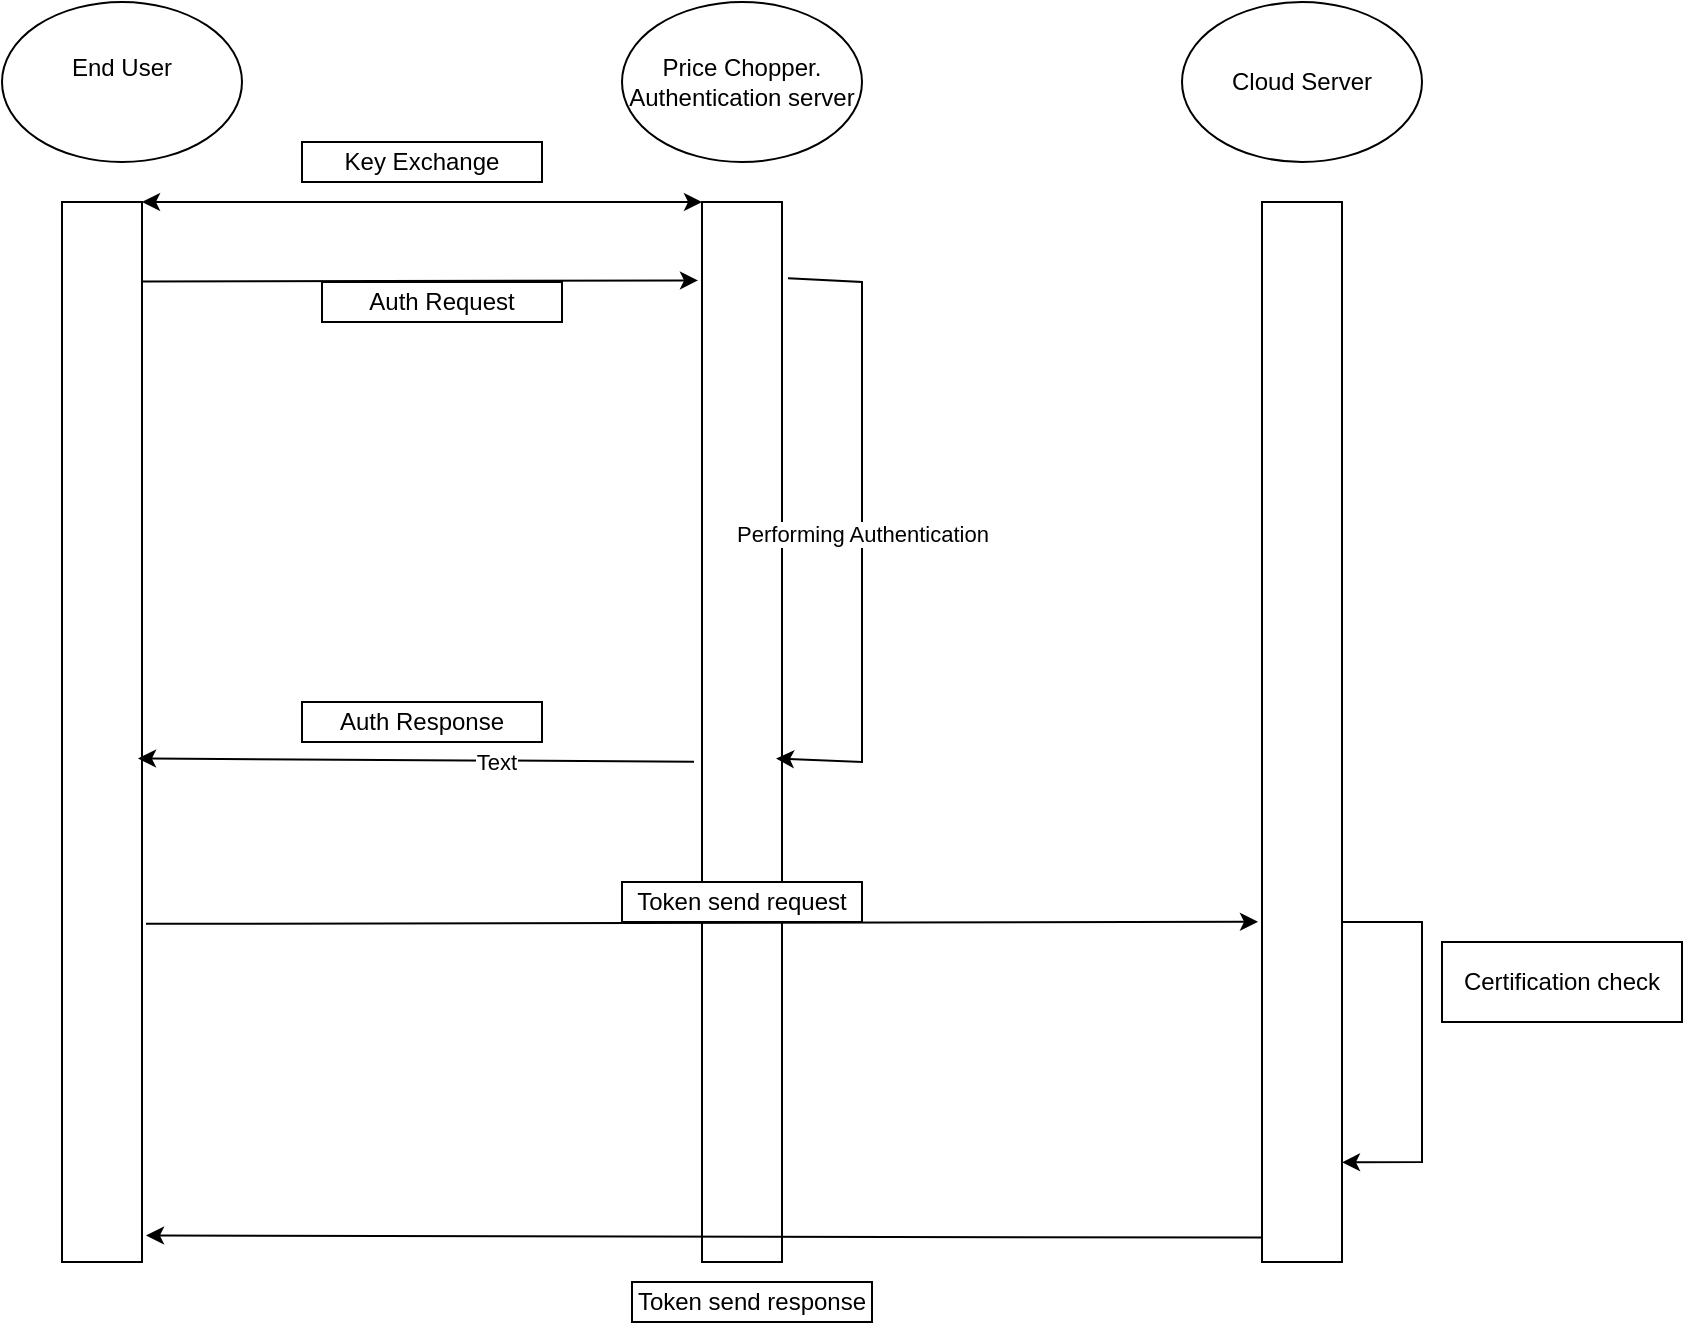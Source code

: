 <mxfile version="26.1.0">
  <diagram name="Page-1" id="tLHwrkM-wzCIRf1tk1B5">
    <mxGraphModel dx="1416" dy="773" grid="1" gridSize="10" guides="1" tooltips="1" connect="1" arrows="1" fold="1" page="1" pageScale="1" pageWidth="850" pageHeight="1100" math="0" shadow="0">
      <root>
        <mxCell id="0" />
        <mxCell id="1" parent="0" />
        <mxCell id="XSRPKOpI-HlXhGbNsBGN-1" value="" style="rounded=0;whiteSpace=wrap;html=1;" parent="1" vertex="1">
          <mxGeometry x="80" y="200" width="40" height="530" as="geometry" />
        </mxCell>
        <mxCell id="XSRPKOpI-HlXhGbNsBGN-2" value="&lt;div&gt;Price Chopper.&lt;/div&gt;&lt;div&gt;Authentication server&lt;/div&gt;" style="ellipse;whiteSpace=wrap;html=1;" parent="1" vertex="1">
          <mxGeometry x="360" y="100" width="120" height="80" as="geometry" />
        </mxCell>
        <mxCell id="XSRPKOpI-HlXhGbNsBGN-3" value="" style="rounded=0;whiteSpace=wrap;html=1;" parent="1" vertex="1">
          <mxGeometry x="400" y="200" width="40" height="530" as="geometry" />
        </mxCell>
        <mxCell id="XSRPKOpI-HlXhGbNsBGN-4" value="&lt;div&gt;End User&lt;/div&gt;&lt;div&gt;&lt;br&gt;&lt;/div&gt;" style="ellipse;whiteSpace=wrap;html=1;" parent="1" vertex="1">
          <mxGeometry x="50" y="100" width="120" height="80" as="geometry" />
        </mxCell>
        <mxCell id="XSRPKOpI-HlXhGbNsBGN-5" value="Cloud Server" style="ellipse;whiteSpace=wrap;html=1;" parent="1" vertex="1">
          <mxGeometry x="640" y="100" width="120" height="80" as="geometry" />
        </mxCell>
        <mxCell id="XSRPKOpI-HlXhGbNsBGN-6" value="" style="rounded=0;whiteSpace=wrap;html=1;" parent="1" vertex="1">
          <mxGeometry x="680" y="200" width="40" height="530" as="geometry" />
        </mxCell>
        <mxCell id="XSRPKOpI-HlXhGbNsBGN-7" value="" style="endArrow=classic;html=1;rounded=0;exitX=1;exitY=0.075;exitDx=0;exitDy=0;exitPerimeter=0;entryX=-0.05;entryY=0.074;entryDx=0;entryDy=0;entryPerimeter=0;" parent="1" source="XSRPKOpI-HlXhGbNsBGN-1" target="XSRPKOpI-HlXhGbNsBGN-3" edge="1">
          <mxGeometry width="50" height="50" relative="1" as="geometry">
            <mxPoint x="400" y="430" as="sourcePoint" />
            <mxPoint x="450" y="380" as="targetPoint" />
          </mxGeometry>
        </mxCell>
        <mxCell id="XSRPKOpI-HlXhGbNsBGN-8" value="Auth Request" style="rounded=0;whiteSpace=wrap;html=1;" parent="1" vertex="1">
          <mxGeometry x="210" y="240" width="120" height="20" as="geometry" />
        </mxCell>
        <mxCell id="XSRPKOpI-HlXhGbNsBGN-15" value="" style="endArrow=classic;html=1;rounded=0;exitX=1.075;exitY=0.072;exitDx=0;exitDy=0;exitPerimeter=0;entryX=0.925;entryY=0.525;entryDx=0;entryDy=0;entryPerimeter=0;" parent="1" source="XSRPKOpI-HlXhGbNsBGN-3" target="XSRPKOpI-HlXhGbNsBGN-3" edge="1">
          <mxGeometry width="50" height="50" relative="1" as="geometry">
            <mxPoint x="400" y="430" as="sourcePoint" />
            <mxPoint x="480" y="490" as="targetPoint" />
            <Array as="points">
              <mxPoint x="480" y="240" />
              <mxPoint x="480" y="480" />
            </Array>
          </mxGeometry>
        </mxCell>
        <mxCell id="XSRPKOpI-HlXhGbNsBGN-17" value="Performing Authentication" style="edgeLabel;html=1;align=center;verticalAlign=middle;resizable=0;points=[];" parent="XSRPKOpI-HlXhGbNsBGN-15" vertex="1" connectable="0">
          <mxGeometry x="0.018" relative="1" as="geometry">
            <mxPoint as="offset" />
          </mxGeometry>
        </mxCell>
        <mxCell id="XSRPKOpI-HlXhGbNsBGN-18" value="" style="endArrow=classic;html=1;rounded=0;entryX=0.95;entryY=0.525;entryDx=0;entryDy=0;entryPerimeter=0;exitX=-0.1;exitY=0.528;exitDx=0;exitDy=0;exitPerimeter=0;" parent="1" source="XSRPKOpI-HlXhGbNsBGN-3" target="XSRPKOpI-HlXhGbNsBGN-1" edge="1">
          <mxGeometry width="50" height="50" relative="1" as="geometry">
            <mxPoint x="180" y="510" as="sourcePoint" />
            <mxPoint x="230" y="460" as="targetPoint" />
          </mxGeometry>
        </mxCell>
        <mxCell id="XSRPKOpI-HlXhGbNsBGN-19" value="Text" style="edgeLabel;html=1;align=center;verticalAlign=middle;resizable=0;points=[];" parent="XSRPKOpI-HlXhGbNsBGN-18" vertex="1" connectable="0">
          <mxGeometry x="-0.288" relative="1" as="geometry">
            <mxPoint as="offset" />
          </mxGeometry>
        </mxCell>
        <mxCell id="XSRPKOpI-HlXhGbNsBGN-20" value="&lt;div&gt;Auth Response&lt;/div&gt;" style="rounded=0;whiteSpace=wrap;html=1;" parent="1" vertex="1">
          <mxGeometry x="200" y="450" width="120" height="20" as="geometry" />
        </mxCell>
        <mxCell id="XSRPKOpI-HlXhGbNsBGN-21" value="" style="endArrow=classic;html=1;rounded=0;exitX=1.05;exitY=0.681;exitDx=0;exitDy=0;exitPerimeter=0;entryX=-0.05;entryY=0.679;entryDx=0;entryDy=0;entryPerimeter=0;" parent="1" source="XSRPKOpI-HlXhGbNsBGN-1" target="XSRPKOpI-HlXhGbNsBGN-6" edge="1">
          <mxGeometry width="50" height="50" relative="1" as="geometry">
            <mxPoint x="400" y="430" as="sourcePoint" />
            <mxPoint x="450" y="380" as="targetPoint" />
          </mxGeometry>
        </mxCell>
        <mxCell id="XSRPKOpI-HlXhGbNsBGN-22" value="&lt;div&gt;Token send request&lt;/div&gt;" style="rounded=0;whiteSpace=wrap;html=1;" parent="1" vertex="1">
          <mxGeometry x="360" y="540" width="120" height="20" as="geometry" />
        </mxCell>
        <mxCell id="XSRPKOpI-HlXhGbNsBGN-27" value="" style="endArrow=classic;html=1;rounded=0;exitX=0;exitY=0.977;exitDx=0;exitDy=0;exitPerimeter=0;entryX=1.05;entryY=0.975;entryDx=0;entryDy=0;entryPerimeter=0;" parent="1" source="XSRPKOpI-HlXhGbNsBGN-6" target="XSRPKOpI-HlXhGbNsBGN-1" edge="1">
          <mxGeometry width="50" height="50" relative="1" as="geometry">
            <mxPoint x="400" y="840" as="sourcePoint" />
            <mxPoint x="450" y="790" as="targetPoint" />
          </mxGeometry>
        </mxCell>
        <mxCell id="XSRPKOpI-HlXhGbNsBGN-28" value="Token send response" style="rounded=0;whiteSpace=wrap;html=1;" parent="1" vertex="1">
          <mxGeometry x="365" y="740" width="120" height="20" as="geometry" />
        </mxCell>
        <mxCell id="7P27dTdJx6TjnUaLDcUT-1" value="" style="endArrow=classic;startArrow=classic;html=1;rounded=0;exitX=1;exitY=0;exitDx=0;exitDy=0;entryX=0;entryY=0;entryDx=0;entryDy=0;" parent="1" source="XSRPKOpI-HlXhGbNsBGN-1" target="XSRPKOpI-HlXhGbNsBGN-3" edge="1">
          <mxGeometry width="50" height="50" relative="1" as="geometry">
            <mxPoint x="200" y="200" as="sourcePoint" />
            <mxPoint x="250" y="150" as="targetPoint" />
          </mxGeometry>
        </mxCell>
        <mxCell id="7P27dTdJx6TjnUaLDcUT-2" value="Key Exchange" style="rounded=0;whiteSpace=wrap;html=1;" parent="1" vertex="1">
          <mxGeometry x="200" y="170" width="120" height="20" as="geometry" />
        </mxCell>
        <mxCell id="udT3GzRWkgsO7I9MpGCu-1" value="" style="endArrow=classic;html=1;rounded=0;entryX=1;entryY=0.906;entryDx=0;entryDy=0;entryPerimeter=0;" edge="1" parent="1" target="XSRPKOpI-HlXhGbNsBGN-6">
          <mxGeometry width="50" height="50" relative="1" as="geometry">
            <mxPoint x="720" y="560" as="sourcePoint" />
            <mxPoint x="770" y="510" as="targetPoint" />
            <Array as="points">
              <mxPoint x="760" y="560" />
              <mxPoint x="760" y="680" />
            </Array>
          </mxGeometry>
        </mxCell>
        <mxCell id="udT3GzRWkgsO7I9MpGCu-2" value="Certification check" style="rounded=0;whiteSpace=wrap;html=1;" vertex="1" parent="1">
          <mxGeometry x="770" y="570" width="120" height="40" as="geometry" />
        </mxCell>
      </root>
    </mxGraphModel>
  </diagram>
</mxfile>

